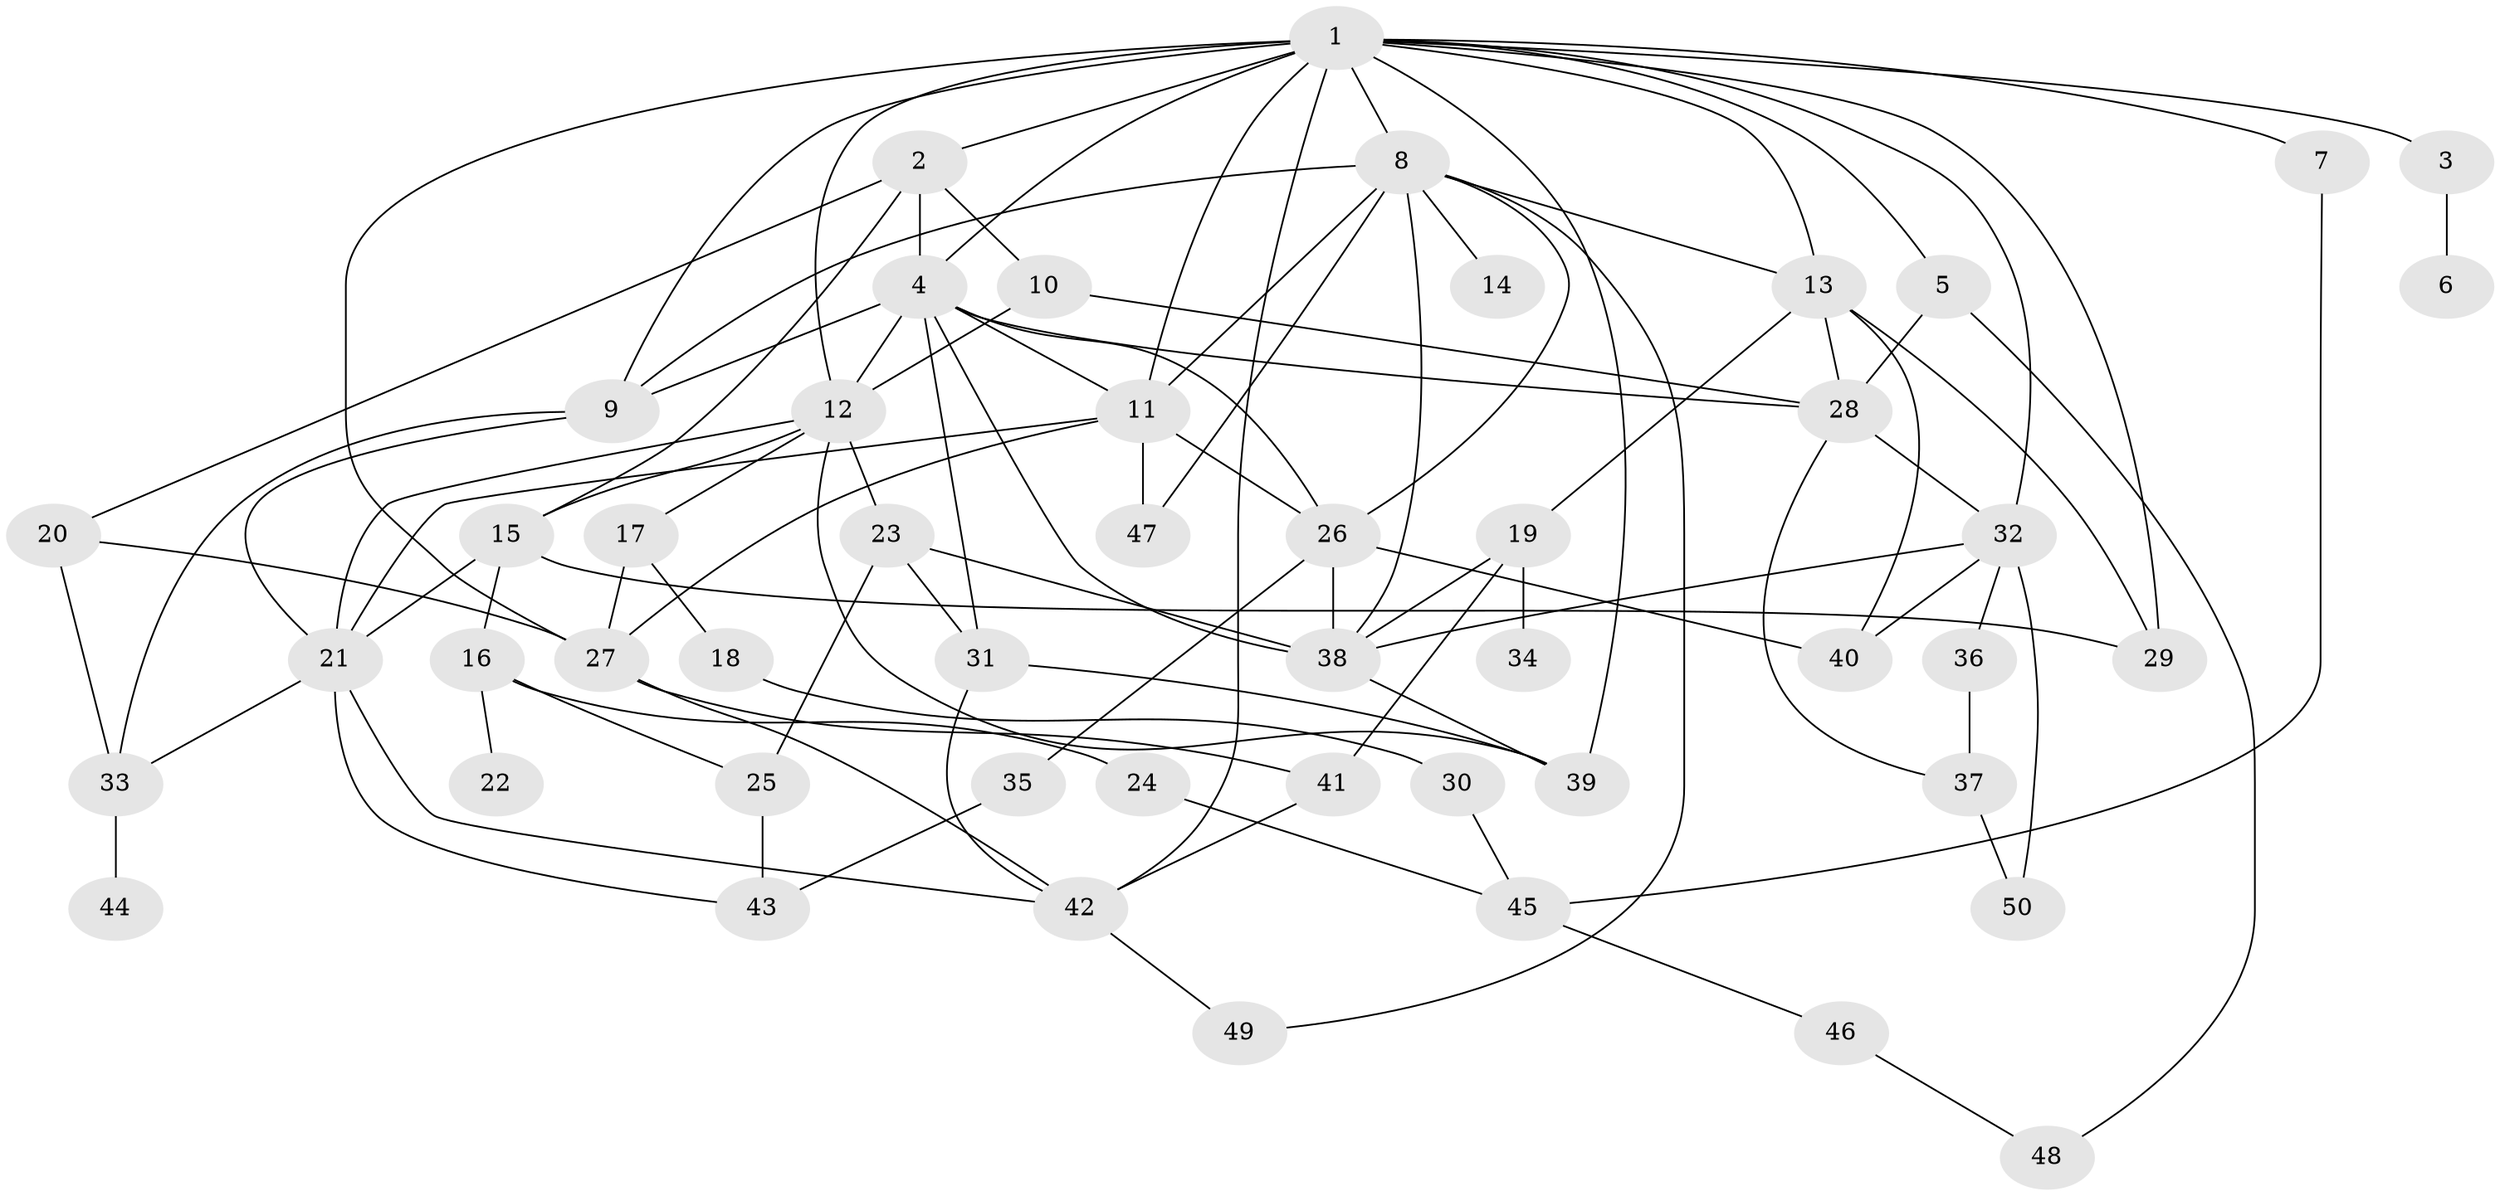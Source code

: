 // original degree distribution, {6: 0.06451612903225806, 7: 0.024193548387096774, 5: 0.07258064516129033, 2: 0.3225806451612903, 3: 0.20161290322580644, 4: 0.14516129032258066, 1: 0.1693548387096774}
// Generated by graph-tools (version 1.1) at 2025/48/03/04/25 22:48:39]
// undirected, 50 vertices, 100 edges
graph export_dot {
  node [color=gray90,style=filled];
  1;
  2;
  3;
  4;
  5;
  6;
  7;
  8;
  9;
  10;
  11;
  12;
  13;
  14;
  15;
  16;
  17;
  18;
  19;
  20;
  21;
  22;
  23;
  24;
  25;
  26;
  27;
  28;
  29;
  30;
  31;
  32;
  33;
  34;
  35;
  36;
  37;
  38;
  39;
  40;
  41;
  42;
  43;
  44;
  45;
  46;
  47;
  48;
  49;
  50;
  1 -- 2 [weight=1.0];
  1 -- 3 [weight=1.0];
  1 -- 4 [weight=2.0];
  1 -- 5 [weight=1.0];
  1 -- 7 [weight=1.0];
  1 -- 8 [weight=1.0];
  1 -- 9 [weight=1.0];
  1 -- 11 [weight=1.0];
  1 -- 12 [weight=1.0];
  1 -- 13 [weight=1.0];
  1 -- 27 [weight=1.0];
  1 -- 29 [weight=1.0];
  1 -- 32 [weight=1.0];
  1 -- 39 [weight=1.0];
  1 -- 42 [weight=1.0];
  2 -- 4 [weight=1.0];
  2 -- 10 [weight=1.0];
  2 -- 15 [weight=1.0];
  2 -- 20 [weight=1.0];
  3 -- 6 [weight=1.0];
  4 -- 9 [weight=1.0];
  4 -- 11 [weight=1.0];
  4 -- 12 [weight=2.0];
  4 -- 26 [weight=1.0];
  4 -- 28 [weight=1.0];
  4 -- 31 [weight=1.0];
  4 -- 38 [weight=1.0];
  5 -- 28 [weight=1.0];
  5 -- 48 [weight=1.0];
  7 -- 45 [weight=1.0];
  8 -- 9 [weight=1.0];
  8 -- 11 [weight=1.0];
  8 -- 13 [weight=1.0];
  8 -- 14 [weight=1.0];
  8 -- 26 [weight=1.0];
  8 -- 38 [weight=1.0];
  8 -- 47 [weight=1.0];
  8 -- 49 [weight=1.0];
  9 -- 21 [weight=1.0];
  9 -- 33 [weight=1.0];
  10 -- 12 [weight=2.0];
  10 -- 28 [weight=1.0];
  11 -- 21 [weight=1.0];
  11 -- 26 [weight=1.0];
  11 -- 27 [weight=2.0];
  11 -- 47 [weight=1.0];
  12 -- 15 [weight=1.0];
  12 -- 17 [weight=1.0];
  12 -- 21 [weight=1.0];
  12 -- 23 [weight=1.0];
  12 -- 39 [weight=2.0];
  13 -- 19 [weight=1.0];
  13 -- 28 [weight=1.0];
  13 -- 29 [weight=1.0];
  13 -- 40 [weight=1.0];
  15 -- 16 [weight=1.0];
  15 -- 21 [weight=1.0];
  15 -- 29 [weight=1.0];
  16 -- 22 [weight=1.0];
  16 -- 24 [weight=2.0];
  16 -- 25 [weight=1.0];
  17 -- 18 [weight=1.0];
  17 -- 27 [weight=1.0];
  18 -- 30 [weight=1.0];
  19 -- 34 [weight=1.0];
  19 -- 38 [weight=1.0];
  19 -- 41 [weight=1.0];
  20 -- 27 [weight=1.0];
  20 -- 33 [weight=2.0];
  21 -- 33 [weight=1.0];
  21 -- 42 [weight=1.0];
  21 -- 43 [weight=1.0];
  23 -- 25 [weight=2.0];
  23 -- 31 [weight=1.0];
  23 -- 38 [weight=1.0];
  24 -- 45 [weight=1.0];
  25 -- 43 [weight=1.0];
  26 -- 35 [weight=1.0];
  26 -- 38 [weight=1.0];
  26 -- 40 [weight=1.0];
  27 -- 41 [weight=1.0];
  27 -- 42 [weight=1.0];
  28 -- 32 [weight=1.0];
  28 -- 37 [weight=1.0];
  30 -- 45 [weight=1.0];
  31 -- 39 [weight=1.0];
  31 -- 42 [weight=1.0];
  32 -- 36 [weight=1.0];
  32 -- 38 [weight=1.0];
  32 -- 40 [weight=1.0];
  32 -- 50 [weight=1.0];
  33 -- 44 [weight=1.0];
  35 -- 43 [weight=1.0];
  36 -- 37 [weight=1.0];
  37 -- 50 [weight=1.0];
  38 -- 39 [weight=1.0];
  41 -- 42 [weight=1.0];
  42 -- 49 [weight=1.0];
  45 -- 46 [weight=1.0];
  46 -- 48 [weight=1.0];
}
